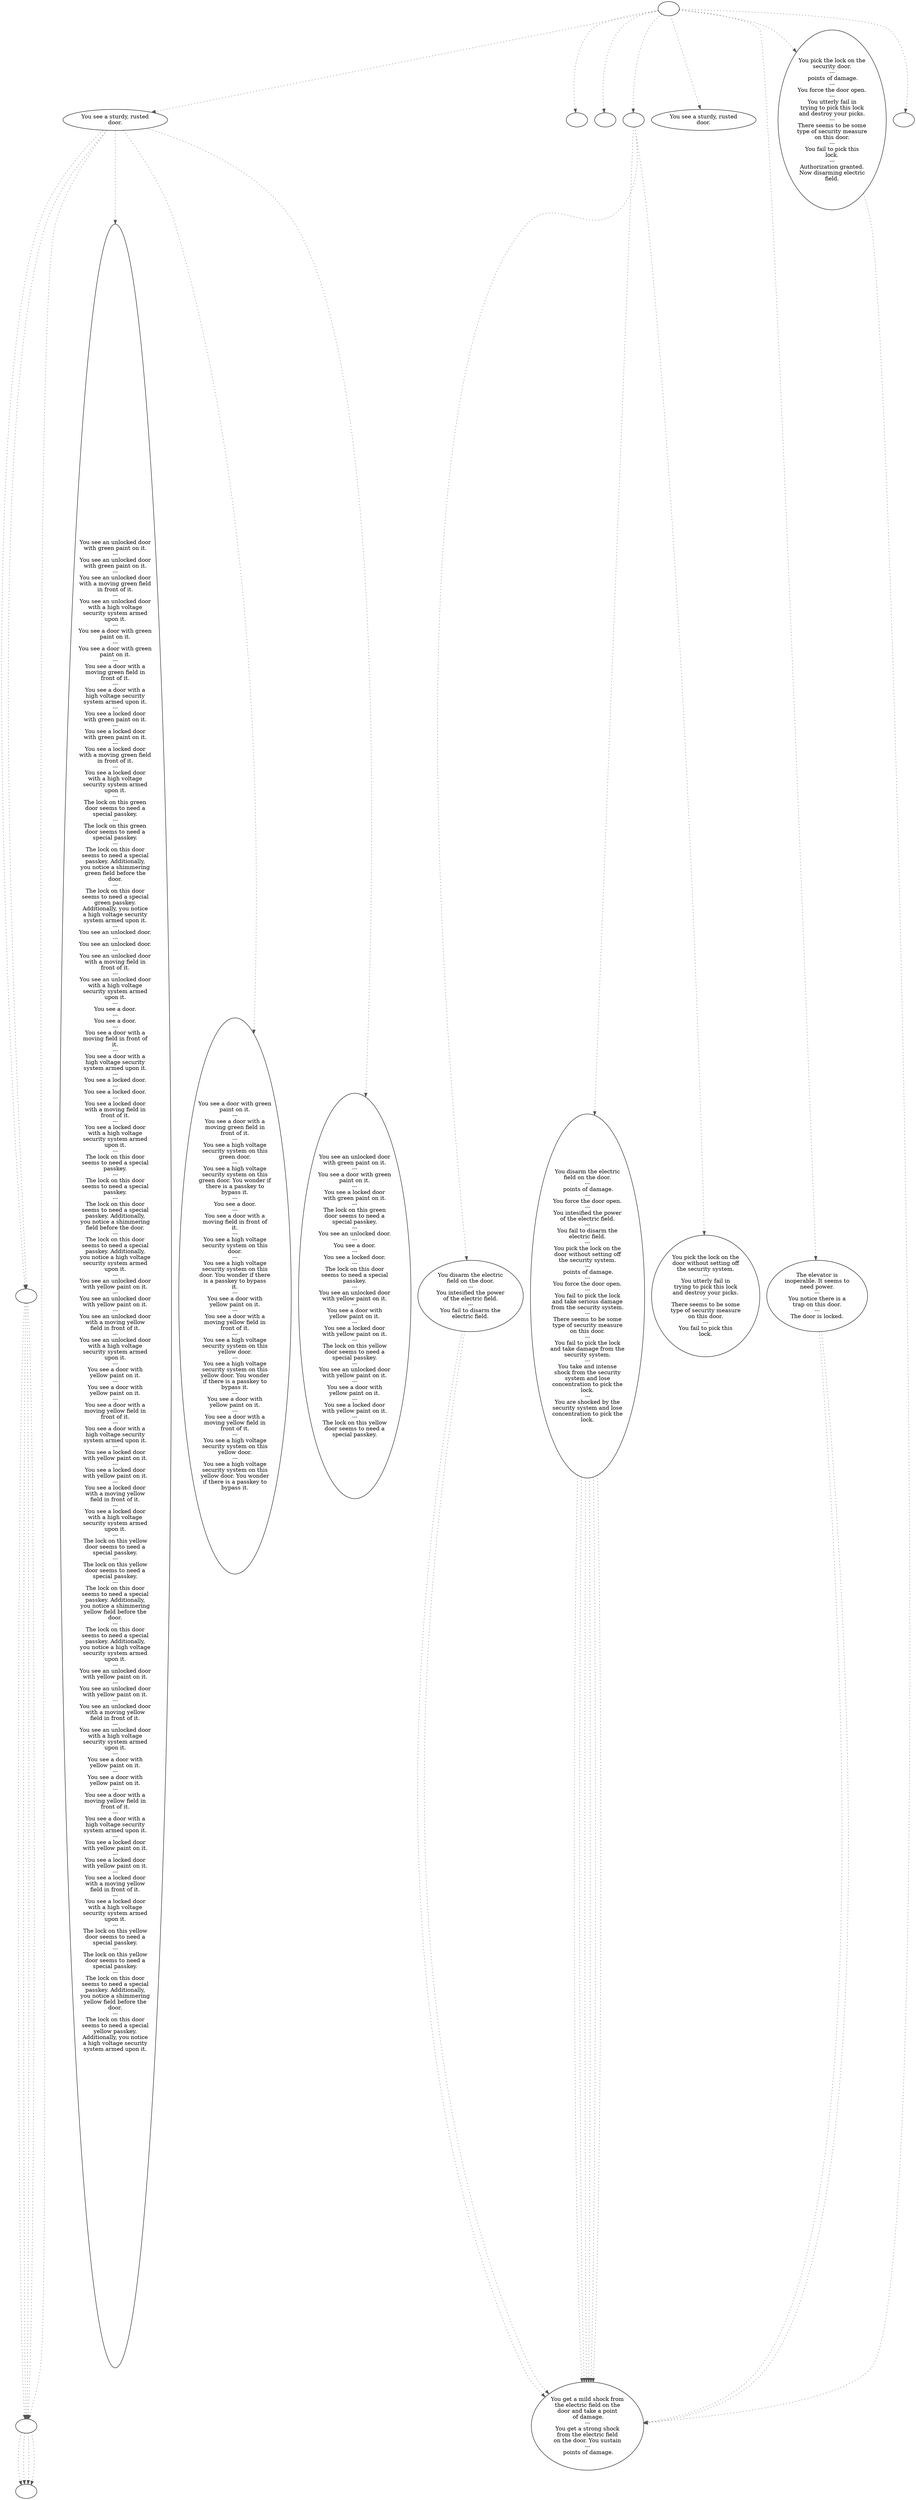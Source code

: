 digraph GLOYLDOR {
  "start" [style=filled       fillcolor="#FFFFFF"       color="#000000"]
  "start" -> "use_p_proc" [style=dotted color="#555555"]
  "start" -> "map_enter_p_proc" [style=dotted color="#555555"]
  "start" -> "map_update_p_proc" [style=dotted color="#555555"]
  "start" -> "use_obj_on_p_proc" [style=dotted color="#555555"]
  "start" -> "look_at_p_proc" [style=dotted color="#555555"]
  "start" -> "description_p_proc" [style=dotted color="#555555"]
  "start" -> "use_skill_on_p_proc" [style=dotted color="#555555"]
  "start" -> "damage_p_proc" [style=dotted color="#555555"]
  "start" [label=""]
  "use_p_proc" [style=filled       fillcolor="#FFFFFF"       color="#000000"]
  "use_p_proc" -> "Damage_Dude" [style=dotted color="#555555"]
  "use_p_proc" -> "Damage_Dude" [style=dotted color="#555555"]
  "use_p_proc" [label="The elevator is\ninoperable. It seems to\nneed power.\n---\nYou notice there is a\ntrap on this door.\n---\nThe door is locked."]
  "use_skill_on_p_proc" [style=filled       fillcolor="#FFFFFF"       color="#000000"]
  "use_skill_on_p_proc" -> "Trapped_And_Locked" [style=dotted color="#555555"]
  "use_skill_on_p_proc" -> "Trapped_Door" [style=dotted color="#555555"]
  "use_skill_on_p_proc" -> "Locked_Door" [style=dotted color="#555555"]
  "use_skill_on_p_proc" [label=""]
  "use_obj_on_p_proc" [style=filled       fillcolor="#FFFFFF"       color="#000000"]
  "use_obj_on_p_proc" -> "Damage_Dude" [style=dotted color="#555555"]
  "use_obj_on_p_proc" [label="You pick the lock on the\nsecurity door.\n---\n points of damage.\n---\nYou force the door open.\n---\nYou utterly fail in\ntrying to pick this lock\nand destroy your picks.\n---\nThere seems to be some\ntype of security measure\non this door.\n---\nYou fail to pick this\nlock.\n---\nAuthorization granted.\nNow disarming electric\nfield."]
  "look_at_p_proc" [style=filled       fillcolor="#FFFFFF"       color="#000000"]
  "look_at_p_proc" [label="You see a sturdy, rusted\ndoor."]
  "description_p_proc" [style=filled       fillcolor="#FFFFFF"       color="#000000"]
  "description_p_proc" -> "Skill_Checks" [style=dotted color="#555555"]
  "description_p_proc" -> "Display_Armed_And_Locked" [style=dotted color="#555555"]
  "description_p_proc" -> "Skill_Checks" [style=dotted color="#555555"]
  "description_p_proc" -> "Display_Trapped" [style=dotted color="#555555"]
  "description_p_proc" -> "Locks_Check" [style=dotted color="#555555"]
  "description_p_proc" -> "Display_Locked" [style=dotted color="#555555"]
  "description_p_proc" [label="You see a sturdy, rusted\ndoor."]
  "damage_p_proc" [style=filled       fillcolor="#FFFFFF"       color="#000000"]
  "damage_p_proc" [label=""]
  "map_enter_p_proc" [style=filled       fillcolor="#FFFFFF"       color="#000000"]
  "map_enter_p_proc" [label=""]
  "map_update_p_proc" [style=filled       fillcolor="#FFFFFF"       color="#000000"]
  "map_update_p_proc" [label=""]
  "Trapped_And_Locked" [style=filled       fillcolor="#FFFFFF"       color="#000000"]
  "Trapped_And_Locked" -> "Damage_Dude" [style=dotted color="#555555"]
  "Trapped_And_Locked" -> "Damage_Dude" [style=dotted color="#555555"]
  "Trapped_And_Locked" -> "Damage_Dude" [style=dotted color="#555555"]
  "Trapped_And_Locked" -> "Damage_Dude" [style=dotted color="#555555"]
  "Trapped_And_Locked" -> "Damage_Dude" [style=dotted color="#555555"]
  "Trapped_And_Locked" -> "Damage_Dude" [style=dotted color="#555555"]
  "Trapped_And_Locked" [label="You disarm the electric\nfield on the door.\n---\n points of damage.\n---\nYou force the door open.\n---\nYou intesified the power\nof the electric field.\n---\nYou fail to disarm the\nelectric field.\n---\nYou pick the lock on the\ndoor without setting off\nthe security system.\n---\n points of damage.\n---\nYou force the door open.\n---\nYou fail to pick the lock\nand take serious damage\nfrom the security system.\n---\nThere seems to be some\ntype of security measure\non this door.\n---\nYou fail to pick the lock\nand take damage from the\nsecurity system.\n---\nYou take and intense\nshock from the security\nsystem and lose\nconcentration to pick the\nlock.\n---\nYou are shocked by the\nsecurity system and lose\nconcentration to pick the\nlock."]
  "Locked_Door" [style=filled       fillcolor="#FFFFFF"       color="#000000"]
  "Locked_Door" [label="You pick the lock on the\ndoor without setting off\nthe security system.\n---\nYou utterly fail in\ntrying to pick this lock\nand destroy your picks.\n---\nThere seems to be some\ntype of security measure\non this door.\n---\nYou fail to pick this\nlock."]
  "Trapped_Door" [style=filled       fillcolor="#FFFFFF"       color="#000000"]
  "Trapped_Door" -> "Damage_Dude" [style=dotted color="#555555"]
  "Trapped_Door" -> "Damage_Dude" [style=dotted color="#555555"]
  "Trapped_Door" [label="You disarm the electric\nfield on the door.\n---\nYou intesified the power\nof the electric field.\n---\nYou fail to disarm the\nelectric field."]
  "Damage_Dude" [style=filled       fillcolor="#FFFFFF"       color="#000000"]
  "Damage_Dude" [label="You get a mild shock from\nthe electric field on the\ndoor and take a point\n of damage.\n---\nYou get a strong shock\nfrom the electric field\non the door. You sustain\n---\n points of damage."]
  "Skill_Checks" [style=filled       fillcolor="#FFFFFF"       color="#000000"]
  "Skill_Checks" -> "Locks_Check" [style=dotted color="#555555"]
  "Skill_Checks" -> "Locks_Check" [style=dotted color="#555555"]
  "Skill_Checks" -> "Locks_Check" [style=dotted color="#555555"]
  "Skill_Checks" -> "Locks_Check" [style=dotted color="#555555"]
  "Skill_Checks" [label=""]
  "Stat_Checks" [style=filled       fillcolor="#FFFFFF"       color="#000000"]
  "Stat_Checks" [label=""]
  "Locks_Check" [style=filled       fillcolor="#FFFFFF"       color="#000000"]
  "Locks_Check" -> "Stat_Checks" [style=dotted color="#555555"]
  "Locks_Check" -> "Stat_Checks" [style=dotted color="#555555"]
  "Locks_Check" -> "Stat_Checks" [style=dotted color="#555555"]
  "Locks_Check" -> "Stat_Checks" [style=dotted color="#555555"]
  "Locks_Check" [label=""]
  "Display_Armed_And_Locked" [style=filled       fillcolor="#FFFFFF"       color="#000000"]
  "Display_Armed_And_Locked" [label="You see an unlocked door\nwith green paint on it.\n---\nYou see an unlocked door\nwith green paint on it.\n---\nYou see an unlocked door\nwith a moving green field\nin front of it.\n---\nYou see an unlocked door\nwith a high voltage\nsecurity system armed\nupon it.\n---\nYou see a door with green\npaint on it.\n---\nYou see a door with green\npaint on it.\n---\nYou see a door with a\nmoving green field in\nfront of it.\n---\nYou see a door with a\nhigh voltage security\nsystem armed upon it.\n---\nYou see a locked door\nwith green paint on it.\n---\nYou see a locked door\nwith green paint on it.\n---\nYou see a locked door\nwith a moving green field\nin front of it.\n---\nYou see a locked door\nwith a high voltage\nsecurity system armed\nupon it.\n---\nThe lock on this green\ndoor seems to need a\nspecial passkey.\n---\nThe lock on this green\ndoor seems to need a\nspecial passkey.\n---\nThe lock on this door\nseems to need a special\npasskey. Additionally,\nyou notice a shimmering\ngreen field before the\ndoor.\n---\nThe lock on this door\nseems to need a special\ngreen passkey.\nAdditionally, you notice\na high voltage security\nsystem armed upon it.\n---\nYou see an unlocked door.\n---\nYou see an unlocked door.\n---\nYou see an unlocked door\nwith a moving field in\nfront of it.\n---\nYou see an unlocked door\nwith a high voltage\nsecurity system armed\nupon it.\n---\nYou see a door.\n---\nYou see a door.\n---\nYou see a door with a\nmoving field in front of\nit.\n---\nYou see a door with a\nhigh voltage security\nsystem armed upon it.\n---\nYou see a locked door.\n---\nYou see a locked door.\n---\nYou see a locked door\nwith a moving field in\nfront of it.\n---\nYou see a locked door\nwith a high voltage\nsecurity system armed\nupon it.\n---\nThe lock on this door\nseems to need a special\npasskey.\n---\nThe lock on this door\nseems to need a special\npasskey.\n---\nThe lock on this door\nseems to need a special\npasskey. Additionally,\nyou notice a shimmering\nfield before the door.\n---\nThe lock on this door\nseems to need a special\npasskey. Additionally,\nyou notice a high voltage\nsecurity system armed\nupon it.\n---\nYou see an unlocked door\nwith yellow paint on it.\n---\nYou see an unlocked door\nwith yellow paint on it.\n---\nYou see an unlocked door\nwith a moving yellow\nfield in front of it.\n---\nYou see an unlocked door\nwith a high voltage\nsecurity system armed\nupon it.\n---\nYou see a door with\nyellow paint on it.\n---\nYou see a door with\nyellow paint on it.\n---\nYou see a door with a\nmoving yellow field in\nfront of it.\n---\nYou see a door with a\nhigh voltage security\nsystem armed upon it.\n---\nYou see a locked door\nwith yellow paint on it.\n---\nYou see a locked door\nwith yellow paint on it.\n---\nYou see a locked door\nwith a moving yellow\nfield in front of it.\n---\nYou see a locked door\nwith a high voltage\nsecurity system armed\nupon it.\n---\nThe lock on this yellow\ndoor seems to need a\nspecial passkey.\n---\nThe lock on this yellow\ndoor seems to need a\nspecial passkey.\n---\nThe lock on this door\nseems to need a special\npasskey. Additionally,\nyou notice a shimmering\nyellow field before the\ndoor.\n---\nThe lock on this door\nseems to need a special\npasskey. Additionally,\nyou notice a high voltage\nsecurity system armed\nupon it.\n---\nYou see an unlocked door\nwith yellow paint on it.\n---\nYou see an unlocked door\nwith yellow paint on it.\n---\nYou see an unlocked door\nwith a moving yellow\nfield in front of it.\n---\nYou see an unlocked door\nwith a high voltage\nsecurity system armed\nupon it.\n---\nYou see a door with\nyellow paint on it.\n---\nYou see a door with\nyellow paint on it.\n---\nYou see a door with a\nmoving yellow field in\nfront of it.\n---\nYou see a door with a\nhigh voltage security\nsystem armed upon it.\n---\nYou see a locked door\nwith yellow paint on it.\n---\nYou see a locked door\nwith yellow paint on it.\n---\nYou see a locked door\nwith a moving yellow\nfield in front of it.\n---\nYou see a locked door\nwith a high voltage\nsecurity system armed\nupon it.\n---\nThe lock on this yellow\ndoor seems to need a\nspecial passkey.\n---\nThe lock on this yellow\ndoor seems to need a\nspecial passkey.\n---\nThe lock on this door\nseems to need a special\npasskey. Additionally,\nyou notice a shimmering\nyellow field before the\ndoor.\n---\nThe lock on this door\nseems to need a special\nyellow passkey.\nAdditionally, you notice\na high voltage security\nsystem armed upon it."]
  "Display_Locked" [style=filled       fillcolor="#FFFFFF"       color="#000000"]
  "Display_Locked" [label="You see an unlocked door\nwith green paint on it.\n---\nYou see a door with green\npaint on it.\n---\nYou see a locked door\nwith green paint on it.\n---\nThe lock on this green\ndoor seems to need a\nspecial passkey.\n---\nYou see an unlocked door.\n---\nYou see a door.\n---\nYou see a locked door.\n---\nThe lock on this door\nseems to need a special\npasskey.\n---\nYou see an unlocked door\nwith yellow paint on it.\n---\nYou see a door with\nyellow paint on it.\n---\nYou see a locked door\nwith yellow paint on it.\n---\nThe lock on this yellow\ndoor seems to need a\nspecial passkey.\n---\nYou see an unlocked door\nwith yellow paint on it.\n---\nYou see a door with\nyellow paint on it.\n---\nYou see a locked door\nwith yellow paint on it.\n---\nThe lock on this yellow\ndoor seems to need a\nspecial passkey."]
  "Display_Trapped" [style=filled       fillcolor="#FFFFFF"       color="#000000"]
  "Display_Trapped" [label="You see a door with green\npaint on it.\n---\nYou see a door with a\nmoving green field in\nfront of it.\n---\nYou see a high voltage\nsecurity system on this\ngreen door.\n---\nYou see a high voltage\nsecurity system on this\ngreen door. You wonder if\nthere is a passkey to\nbypass it.\n---\nYou see a door.\n---\nYou see a door with a\nmoving field in front of\nit.\n---\nYou see a high voltage\nsecurity system on this\ndoor.\n---\nYou see a high voltage\nsecurity system on this\ndoor. You wonder if there\nis a passkey to bypass\nit.\n---\nYou see a door with\nyellow paint on it.\n---\nYou see a door with a\nmoving yellow field in\nfront of it.\n---\nYou see a high voltage\nsecurity system on this\nyellow door.\n---\nYou see a high voltage\nsecurity system on this\nyellow door. You wonder\nif there is a passkey to\nbypass it.\n---\nYou see a door with\nyellow paint on it.\n---\nYou see a door with a\nmoving yellow field in\nfront of it.\n---\nYou see a high voltage\nsecurity system on this\nyellow door.\n---\nYou see a high voltage\nsecurity system on this\nyellow door. You wonder\nif there is a passkey to\nbypass it."]
}